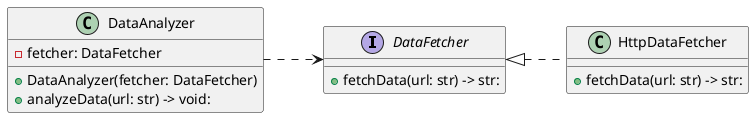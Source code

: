 @startuml dependency
left to right direction
interface DataFetcher {
  +fetchData(url: str) -> str:
}

class HttpDataFetcher implements DataFetcher {
  +fetchData(url: str) -> str:
}

class DataAnalyzer {
  -fetcher: DataFetcher
  +DataAnalyzer(fetcher: DataFetcher)
  +analyzeData(url: str) -> void:
}

DataAnalyzer ..> DataFetcher

@enduml
